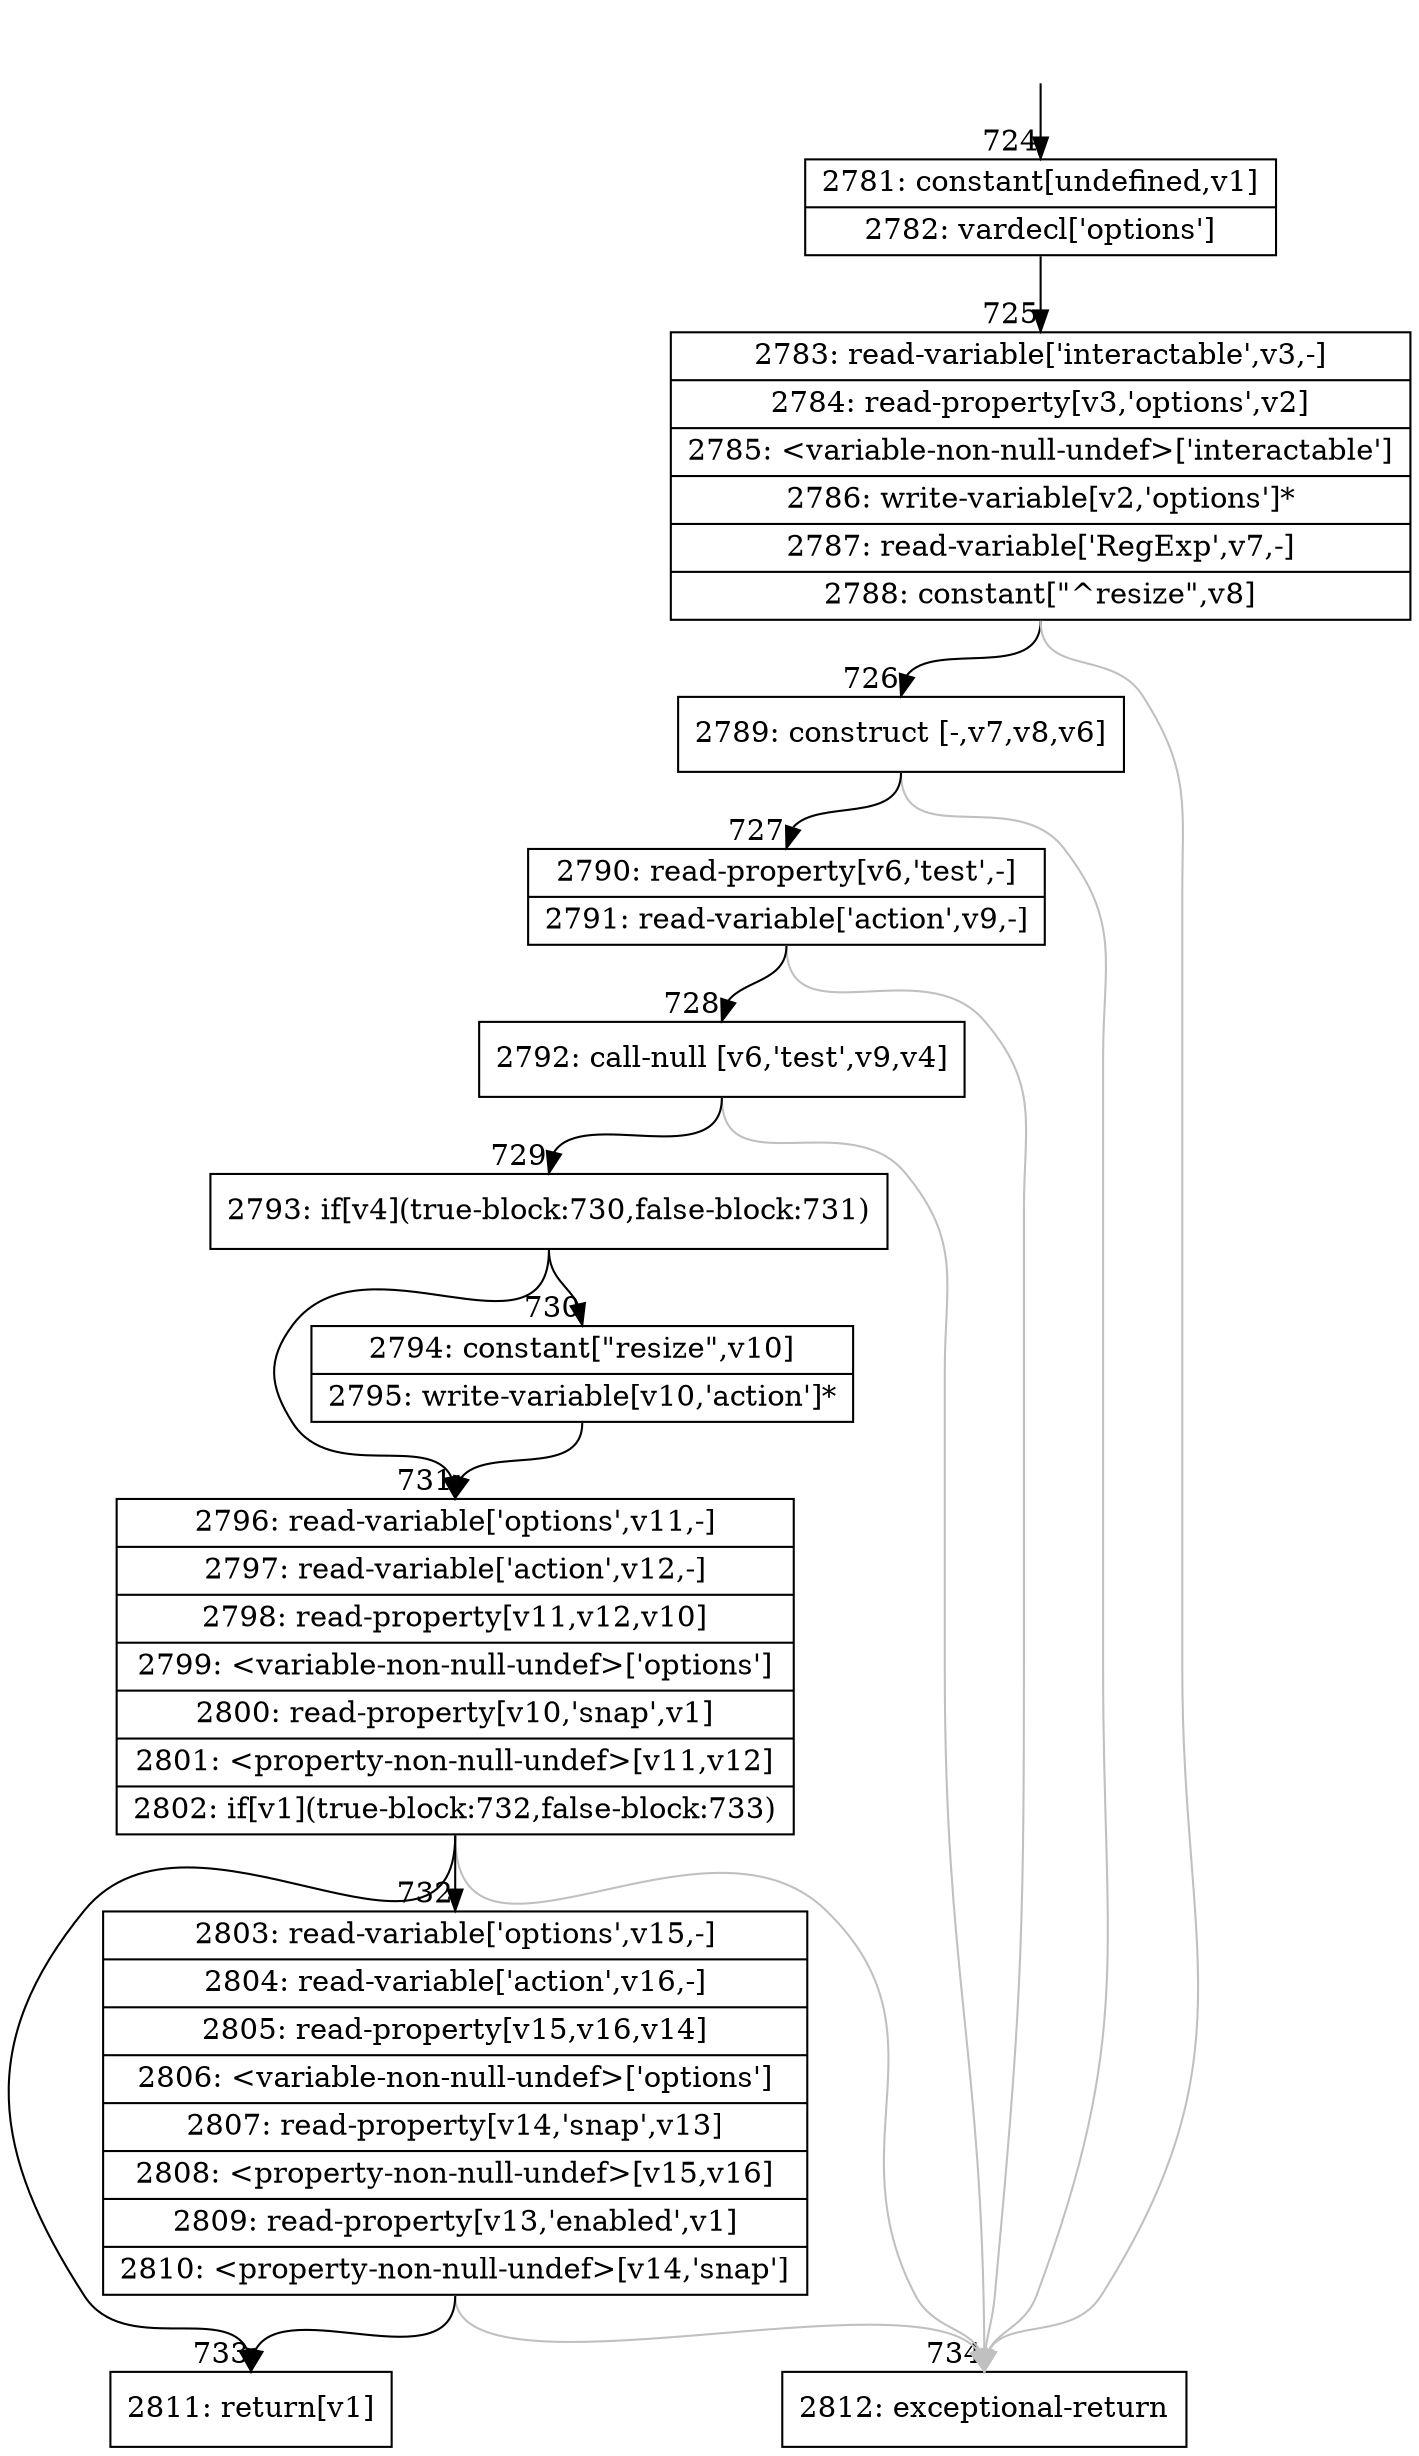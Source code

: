 digraph {
rankdir="TD"
BB_entry54[shape=none,label=""];
BB_entry54 -> BB724 [tailport=s, headport=n, headlabel="    724"]
BB724 [shape=record label="{2781: constant[undefined,v1]|2782: vardecl['options']}" ] 
BB724 -> BB725 [tailport=s, headport=n, headlabel="      725"]
BB725 [shape=record label="{2783: read-variable['interactable',v3,-]|2784: read-property[v3,'options',v2]|2785: \<variable-non-null-undef\>['interactable']|2786: write-variable[v2,'options']*|2787: read-variable['RegExp',v7,-]|2788: constant[\"^resize\",v8]}" ] 
BB725 -> BB726 [tailport=s, headport=n, headlabel="      726"]
BB725 -> BB734 [tailport=s, headport=n, color=gray, headlabel="      734"]
BB726 [shape=record label="{2789: construct [-,v7,v8,v6]}" ] 
BB726 -> BB727 [tailport=s, headport=n, headlabel="      727"]
BB726 -> BB734 [tailport=s, headport=n, color=gray]
BB727 [shape=record label="{2790: read-property[v6,'test',-]|2791: read-variable['action',v9,-]}" ] 
BB727 -> BB728 [tailport=s, headport=n, headlabel="      728"]
BB727 -> BB734 [tailport=s, headport=n, color=gray]
BB728 [shape=record label="{2792: call-null [v6,'test',v9,v4]}" ] 
BB728 -> BB729 [tailport=s, headport=n, headlabel="      729"]
BB728 -> BB734 [tailport=s, headport=n, color=gray]
BB729 [shape=record label="{2793: if[v4](true-block:730,false-block:731)}" ] 
BB729 -> BB730 [tailport=s, headport=n, headlabel="      730"]
BB729 -> BB731 [tailport=s, headport=n, headlabel="      731"]
BB730 [shape=record label="{2794: constant[\"resize\",v10]|2795: write-variable[v10,'action']*}" ] 
BB730 -> BB731 [tailport=s, headport=n]
BB731 [shape=record label="{2796: read-variable['options',v11,-]|2797: read-variable['action',v12,-]|2798: read-property[v11,v12,v10]|2799: \<variable-non-null-undef\>['options']|2800: read-property[v10,'snap',v1]|2801: \<property-non-null-undef\>[v11,v12]|2802: if[v1](true-block:732,false-block:733)}" ] 
BB731 -> BB733 [tailport=s, headport=n, headlabel="      733"]
BB731 -> BB732 [tailport=s, headport=n, headlabel="      732"]
BB731 -> BB734 [tailport=s, headport=n, color=gray]
BB732 [shape=record label="{2803: read-variable['options',v15,-]|2804: read-variable['action',v16,-]|2805: read-property[v15,v16,v14]|2806: \<variable-non-null-undef\>['options']|2807: read-property[v14,'snap',v13]|2808: \<property-non-null-undef\>[v15,v16]|2809: read-property[v13,'enabled',v1]|2810: \<property-non-null-undef\>[v14,'snap']}" ] 
BB732 -> BB733 [tailport=s, headport=n]
BB732 -> BB734 [tailport=s, headport=n, color=gray]
BB733 [shape=record label="{2811: return[v1]}" ] 
BB734 [shape=record label="{2812: exceptional-return}" ] 
//#$~ 1006
}
